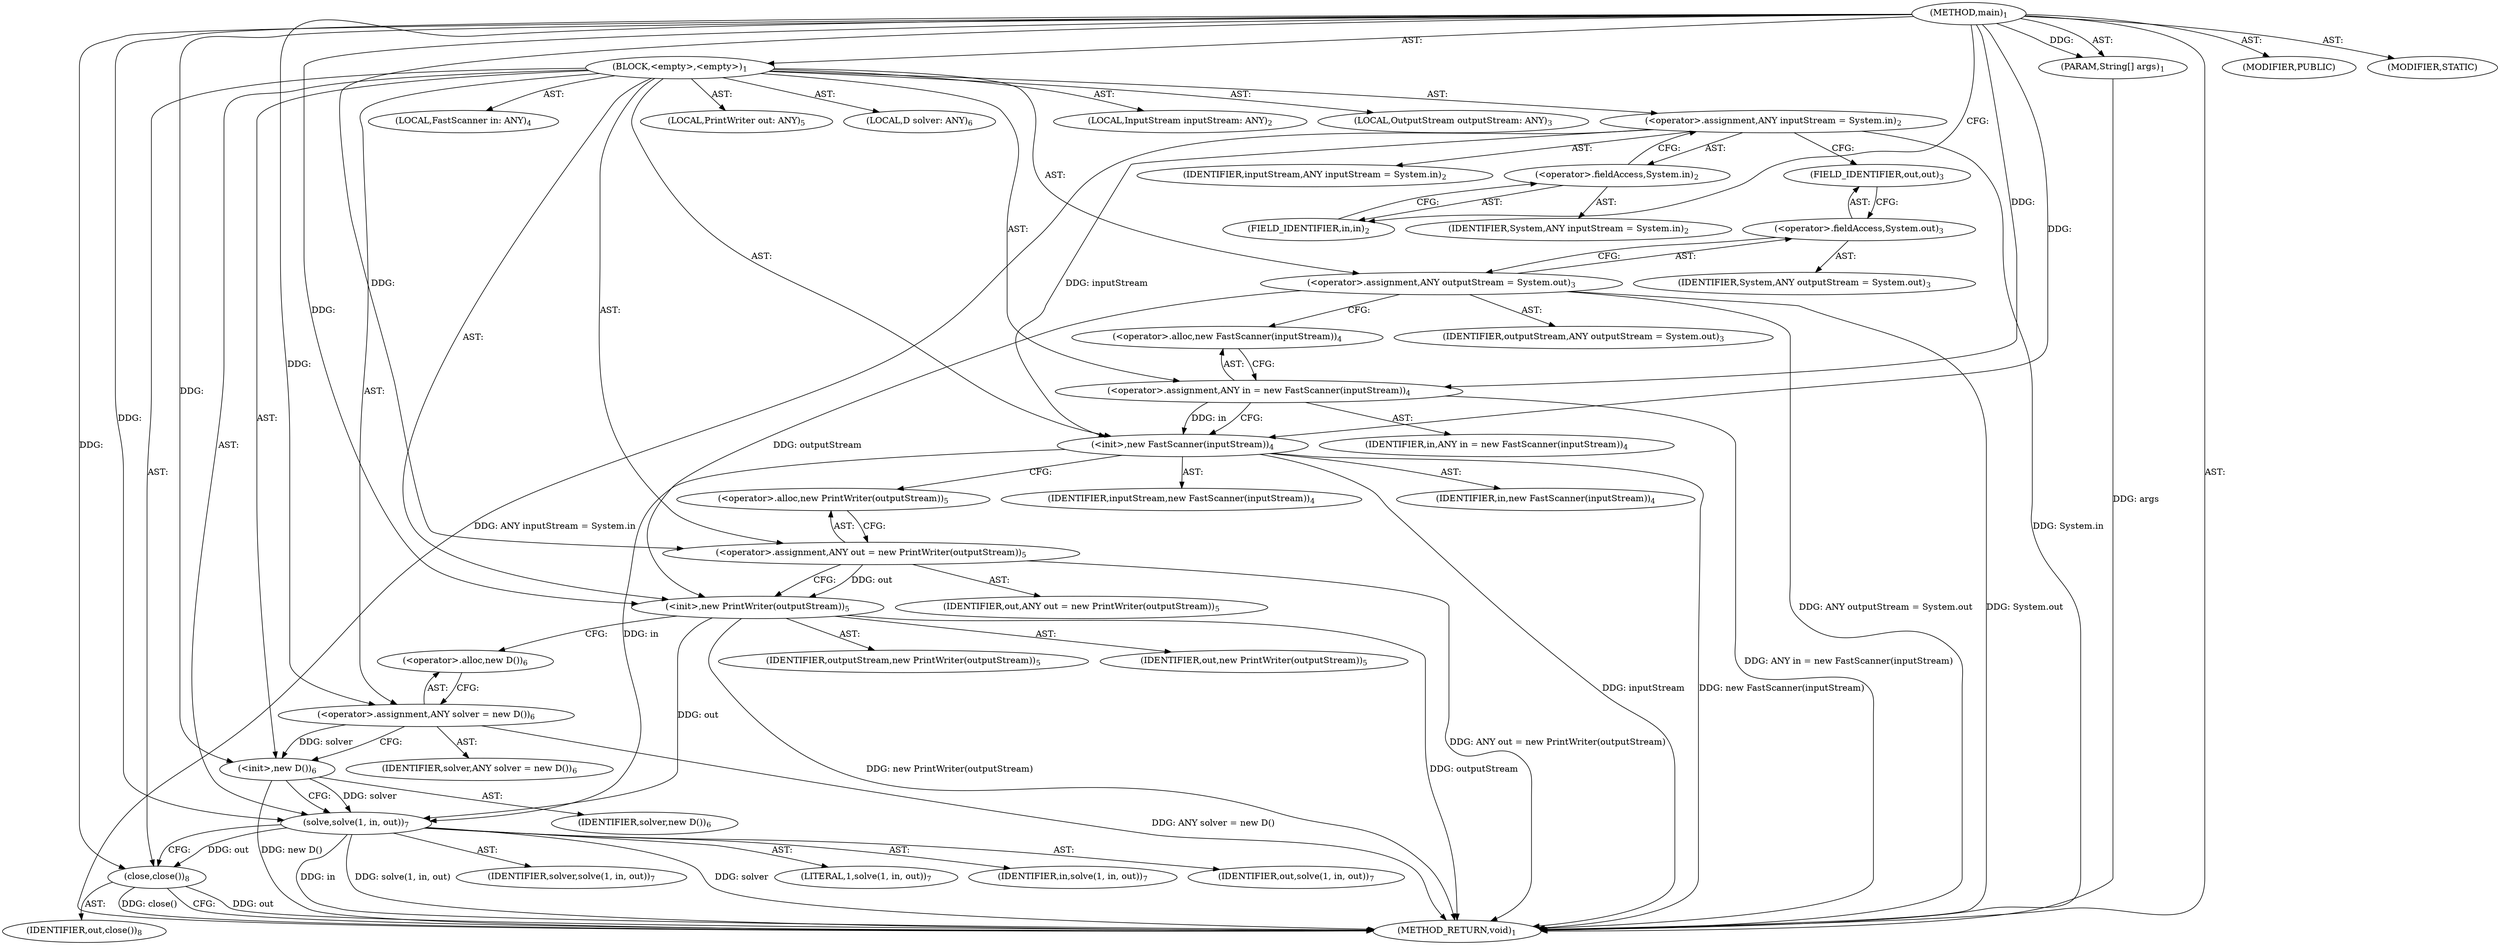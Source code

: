 digraph "main" {  
"23" [label = <(METHOD,main)<SUB>1</SUB>> ]
"24" [label = <(PARAM,String[] args)<SUB>1</SUB>> ]
"25" [label = <(BLOCK,&lt;empty&gt;,&lt;empty&gt;)<SUB>1</SUB>> ]
"26" [label = <(LOCAL,InputStream inputStream: ANY)<SUB>2</SUB>> ]
"27" [label = <(&lt;operator&gt;.assignment,ANY inputStream = System.in)<SUB>2</SUB>> ]
"28" [label = <(IDENTIFIER,inputStream,ANY inputStream = System.in)<SUB>2</SUB>> ]
"29" [label = <(&lt;operator&gt;.fieldAccess,System.in)<SUB>2</SUB>> ]
"30" [label = <(IDENTIFIER,System,ANY inputStream = System.in)<SUB>2</SUB>> ]
"31" [label = <(FIELD_IDENTIFIER,in,in)<SUB>2</SUB>> ]
"32" [label = <(LOCAL,OutputStream outputStream: ANY)<SUB>3</SUB>> ]
"33" [label = <(&lt;operator&gt;.assignment,ANY outputStream = System.out)<SUB>3</SUB>> ]
"34" [label = <(IDENTIFIER,outputStream,ANY outputStream = System.out)<SUB>3</SUB>> ]
"35" [label = <(&lt;operator&gt;.fieldAccess,System.out)<SUB>3</SUB>> ]
"36" [label = <(IDENTIFIER,System,ANY outputStream = System.out)<SUB>3</SUB>> ]
"37" [label = <(FIELD_IDENTIFIER,out,out)<SUB>3</SUB>> ]
"4" [label = <(LOCAL,FastScanner in: ANY)<SUB>4</SUB>> ]
"38" [label = <(&lt;operator&gt;.assignment,ANY in = new FastScanner(inputStream))<SUB>4</SUB>> ]
"39" [label = <(IDENTIFIER,in,ANY in = new FastScanner(inputStream))<SUB>4</SUB>> ]
"40" [label = <(&lt;operator&gt;.alloc,new FastScanner(inputStream))<SUB>4</SUB>> ]
"41" [label = <(&lt;init&gt;,new FastScanner(inputStream))<SUB>4</SUB>> ]
"3" [label = <(IDENTIFIER,in,new FastScanner(inputStream))<SUB>4</SUB>> ]
"42" [label = <(IDENTIFIER,inputStream,new FastScanner(inputStream))<SUB>4</SUB>> ]
"6" [label = <(LOCAL,PrintWriter out: ANY)<SUB>5</SUB>> ]
"43" [label = <(&lt;operator&gt;.assignment,ANY out = new PrintWriter(outputStream))<SUB>5</SUB>> ]
"44" [label = <(IDENTIFIER,out,ANY out = new PrintWriter(outputStream))<SUB>5</SUB>> ]
"45" [label = <(&lt;operator&gt;.alloc,new PrintWriter(outputStream))<SUB>5</SUB>> ]
"46" [label = <(&lt;init&gt;,new PrintWriter(outputStream))<SUB>5</SUB>> ]
"5" [label = <(IDENTIFIER,out,new PrintWriter(outputStream))<SUB>5</SUB>> ]
"47" [label = <(IDENTIFIER,outputStream,new PrintWriter(outputStream))<SUB>5</SUB>> ]
"8" [label = <(LOCAL,D solver: ANY)<SUB>6</SUB>> ]
"48" [label = <(&lt;operator&gt;.assignment,ANY solver = new D())<SUB>6</SUB>> ]
"49" [label = <(IDENTIFIER,solver,ANY solver = new D())<SUB>6</SUB>> ]
"50" [label = <(&lt;operator&gt;.alloc,new D())<SUB>6</SUB>> ]
"51" [label = <(&lt;init&gt;,new D())<SUB>6</SUB>> ]
"7" [label = <(IDENTIFIER,solver,new D())<SUB>6</SUB>> ]
"52" [label = <(solve,solve(1, in, out))<SUB>7</SUB>> ]
"53" [label = <(IDENTIFIER,solver,solve(1, in, out))<SUB>7</SUB>> ]
"54" [label = <(LITERAL,1,solve(1, in, out))<SUB>7</SUB>> ]
"55" [label = <(IDENTIFIER,in,solve(1, in, out))<SUB>7</SUB>> ]
"56" [label = <(IDENTIFIER,out,solve(1, in, out))<SUB>7</SUB>> ]
"57" [label = <(close,close())<SUB>8</SUB>> ]
"58" [label = <(IDENTIFIER,out,close())<SUB>8</SUB>> ]
"59" [label = <(MODIFIER,PUBLIC)> ]
"60" [label = <(MODIFIER,STATIC)> ]
"61" [label = <(METHOD_RETURN,void)<SUB>1</SUB>> ]
  "23" -> "24"  [ label = "AST: "] 
  "23" -> "25"  [ label = "AST: "] 
  "23" -> "59"  [ label = "AST: "] 
  "23" -> "60"  [ label = "AST: "] 
  "23" -> "61"  [ label = "AST: "] 
  "25" -> "26"  [ label = "AST: "] 
  "25" -> "27"  [ label = "AST: "] 
  "25" -> "32"  [ label = "AST: "] 
  "25" -> "33"  [ label = "AST: "] 
  "25" -> "4"  [ label = "AST: "] 
  "25" -> "38"  [ label = "AST: "] 
  "25" -> "41"  [ label = "AST: "] 
  "25" -> "6"  [ label = "AST: "] 
  "25" -> "43"  [ label = "AST: "] 
  "25" -> "46"  [ label = "AST: "] 
  "25" -> "8"  [ label = "AST: "] 
  "25" -> "48"  [ label = "AST: "] 
  "25" -> "51"  [ label = "AST: "] 
  "25" -> "52"  [ label = "AST: "] 
  "25" -> "57"  [ label = "AST: "] 
  "27" -> "28"  [ label = "AST: "] 
  "27" -> "29"  [ label = "AST: "] 
  "29" -> "30"  [ label = "AST: "] 
  "29" -> "31"  [ label = "AST: "] 
  "33" -> "34"  [ label = "AST: "] 
  "33" -> "35"  [ label = "AST: "] 
  "35" -> "36"  [ label = "AST: "] 
  "35" -> "37"  [ label = "AST: "] 
  "38" -> "39"  [ label = "AST: "] 
  "38" -> "40"  [ label = "AST: "] 
  "41" -> "3"  [ label = "AST: "] 
  "41" -> "42"  [ label = "AST: "] 
  "43" -> "44"  [ label = "AST: "] 
  "43" -> "45"  [ label = "AST: "] 
  "46" -> "5"  [ label = "AST: "] 
  "46" -> "47"  [ label = "AST: "] 
  "48" -> "49"  [ label = "AST: "] 
  "48" -> "50"  [ label = "AST: "] 
  "51" -> "7"  [ label = "AST: "] 
  "52" -> "53"  [ label = "AST: "] 
  "52" -> "54"  [ label = "AST: "] 
  "52" -> "55"  [ label = "AST: "] 
  "52" -> "56"  [ label = "AST: "] 
  "57" -> "58"  [ label = "AST: "] 
  "27" -> "37"  [ label = "CFG: "] 
  "33" -> "40"  [ label = "CFG: "] 
  "38" -> "41"  [ label = "CFG: "] 
  "41" -> "45"  [ label = "CFG: "] 
  "43" -> "46"  [ label = "CFG: "] 
  "46" -> "50"  [ label = "CFG: "] 
  "48" -> "51"  [ label = "CFG: "] 
  "51" -> "52"  [ label = "CFG: "] 
  "52" -> "57"  [ label = "CFG: "] 
  "57" -> "61"  [ label = "CFG: "] 
  "29" -> "27"  [ label = "CFG: "] 
  "35" -> "33"  [ label = "CFG: "] 
  "40" -> "38"  [ label = "CFG: "] 
  "45" -> "43"  [ label = "CFG: "] 
  "50" -> "48"  [ label = "CFG: "] 
  "31" -> "29"  [ label = "CFG: "] 
  "37" -> "35"  [ label = "CFG: "] 
  "23" -> "31"  [ label = "CFG: "] 
  "24" -> "61"  [ label = "DDG: args"] 
  "27" -> "61"  [ label = "DDG: System.in"] 
  "27" -> "61"  [ label = "DDG: ANY inputStream = System.in"] 
  "33" -> "61"  [ label = "DDG: System.out"] 
  "33" -> "61"  [ label = "DDG: ANY outputStream = System.out"] 
  "38" -> "61"  [ label = "DDG: ANY in = new FastScanner(inputStream)"] 
  "41" -> "61"  [ label = "DDG: inputStream"] 
  "41" -> "61"  [ label = "DDG: new FastScanner(inputStream)"] 
  "43" -> "61"  [ label = "DDG: ANY out = new PrintWriter(outputStream)"] 
  "46" -> "61"  [ label = "DDG: outputStream"] 
  "46" -> "61"  [ label = "DDG: new PrintWriter(outputStream)"] 
  "48" -> "61"  [ label = "DDG: ANY solver = new D()"] 
  "51" -> "61"  [ label = "DDG: new D()"] 
  "52" -> "61"  [ label = "DDG: solver"] 
  "52" -> "61"  [ label = "DDG: in"] 
  "52" -> "61"  [ label = "DDG: solve(1, in, out)"] 
  "57" -> "61"  [ label = "DDG: out"] 
  "57" -> "61"  [ label = "DDG: close()"] 
  "23" -> "24"  [ label = "DDG: "] 
  "23" -> "38"  [ label = "DDG: "] 
  "23" -> "43"  [ label = "DDG: "] 
  "23" -> "48"  [ label = "DDG: "] 
  "38" -> "41"  [ label = "DDG: in"] 
  "23" -> "41"  [ label = "DDG: "] 
  "27" -> "41"  [ label = "DDG: inputStream"] 
  "43" -> "46"  [ label = "DDG: out"] 
  "23" -> "46"  [ label = "DDG: "] 
  "33" -> "46"  [ label = "DDG: outputStream"] 
  "48" -> "51"  [ label = "DDG: solver"] 
  "23" -> "51"  [ label = "DDG: "] 
  "51" -> "52"  [ label = "DDG: solver"] 
  "23" -> "52"  [ label = "DDG: "] 
  "41" -> "52"  [ label = "DDG: in"] 
  "46" -> "52"  [ label = "DDG: out"] 
  "52" -> "57"  [ label = "DDG: out"] 
  "23" -> "57"  [ label = "DDG: "] 
}
